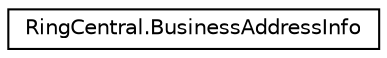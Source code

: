 digraph "Graphical Class Hierarchy"
{
 // LATEX_PDF_SIZE
  edge [fontname="Helvetica",fontsize="10",labelfontname="Helvetica",labelfontsize="10"];
  node [fontname="Helvetica",fontsize="10",shape=record];
  rankdir="LR";
  Node0 [label="RingCentral.BusinessAddressInfo",height=0.2,width=0.4,color="black", fillcolor="white", style="filled",URL="$classRingCentral_1_1BusinessAddressInfo.html",tooltip="Company business address"];
}
